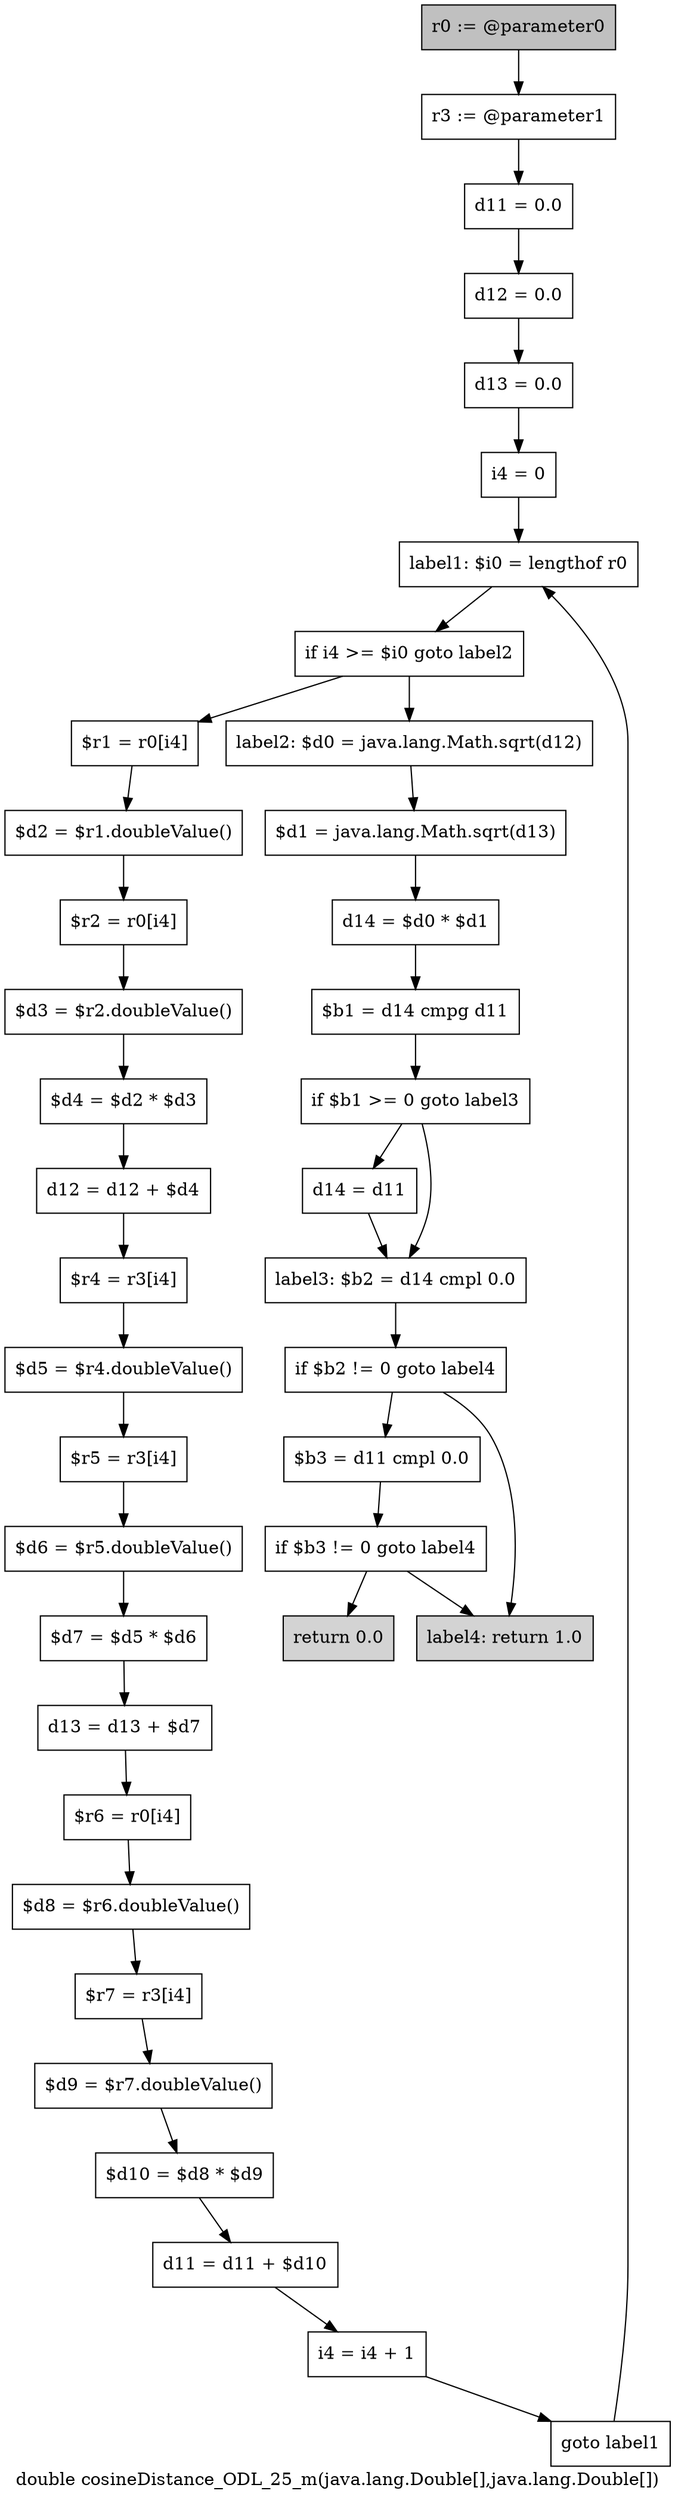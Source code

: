 digraph "double cosineDistance_ODL_25_m(java.lang.Double[],java.lang.Double[])" {
    label="double cosineDistance_ODL_25_m(java.lang.Double[],java.lang.Double[])";
    node [shape=box];
    "0" [style=filled,fillcolor=gray,label="r0 := @parameter0",];
    "1" [label="r3 := @parameter1",];
    "0"->"1";
    "2" [label="d11 = 0.0",];
    "1"->"2";
    "3" [label="d12 = 0.0",];
    "2"->"3";
    "4" [label="d13 = 0.0",];
    "3"->"4";
    "5" [label="i4 = 0",];
    "4"->"5";
    "6" [label="label1: $i0 = lengthof r0",];
    "5"->"6";
    "7" [label="if i4 >= $i0 goto label2",];
    "6"->"7";
    "8" [label="$r1 = r0[i4]",];
    "7"->"8";
    "28" [label="label2: $d0 = java.lang.Math.sqrt(d12)",];
    "7"->"28";
    "9" [label="$d2 = $r1.doubleValue()",];
    "8"->"9";
    "10" [label="$r2 = r0[i4]",];
    "9"->"10";
    "11" [label="$d3 = $r2.doubleValue()",];
    "10"->"11";
    "12" [label="$d4 = $d2 * $d3",];
    "11"->"12";
    "13" [label="d12 = d12 + $d4",];
    "12"->"13";
    "14" [label="$r4 = r3[i4]",];
    "13"->"14";
    "15" [label="$d5 = $r4.doubleValue()",];
    "14"->"15";
    "16" [label="$r5 = r3[i4]",];
    "15"->"16";
    "17" [label="$d6 = $r5.doubleValue()",];
    "16"->"17";
    "18" [label="$d7 = $d5 * $d6",];
    "17"->"18";
    "19" [label="d13 = d13 + $d7",];
    "18"->"19";
    "20" [label="$r6 = r0[i4]",];
    "19"->"20";
    "21" [label="$d8 = $r6.doubleValue()",];
    "20"->"21";
    "22" [label="$r7 = r3[i4]",];
    "21"->"22";
    "23" [label="$d9 = $r7.doubleValue()",];
    "22"->"23";
    "24" [label="$d10 = $d8 * $d9",];
    "23"->"24";
    "25" [label="d11 = d11 + $d10",];
    "24"->"25";
    "26" [label="i4 = i4 + 1",];
    "25"->"26";
    "27" [label="goto label1",];
    "26"->"27";
    "27"->"6";
    "29" [label="$d1 = java.lang.Math.sqrt(d13)",];
    "28"->"29";
    "30" [label="d14 = $d0 * $d1",];
    "29"->"30";
    "31" [label="$b1 = d14 cmpg d11",];
    "30"->"31";
    "32" [label="if $b1 >= 0 goto label3",];
    "31"->"32";
    "33" [label="d14 = d11",];
    "32"->"33";
    "34" [label="label3: $b2 = d14 cmpl 0.0",];
    "32"->"34";
    "33"->"34";
    "35" [label="if $b2 != 0 goto label4",];
    "34"->"35";
    "36" [label="$b3 = d11 cmpl 0.0",];
    "35"->"36";
    "39" [style=filled,fillcolor=lightgray,label="label4: return 1.0",];
    "35"->"39";
    "37" [label="if $b3 != 0 goto label4",];
    "36"->"37";
    "38" [style=filled,fillcolor=lightgray,label="return 0.0",];
    "37"->"38";
    "37"->"39";
}
